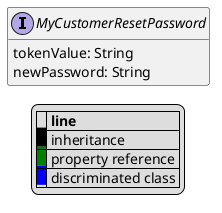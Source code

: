 @startuml

hide empty fields
hide empty methods
legend
|= |= line |
|<back:black>   </back>| inheritance |
|<back:green>   </back>| property reference |
|<back:blue>   </back>| discriminated class |
endlegend
interface MyCustomerResetPassword [[MyCustomerResetPassword.svg]]  {
    tokenValue: String
    newPassword: String
}






@enduml

